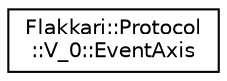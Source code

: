 digraph "Graphical Class Hierarchy"
{
 // LATEX_PDF_SIZE
  edge [fontname="Helvetica",fontsize="10",labelfontname="Helvetica",labelfontsize="10"];
  node [fontname="Helvetica",fontsize="10",shape=record];
  rankdir="LR";
  Node0 [label="Flakkari::Protocol\l::V_0::EventAxis",height=0.2,width=0.4,color="black", fillcolor="white", style="filled",URL="$db/d3a/structFlakkari_1_1Protocol_1_1V__0_1_1EventAxis.html",tooltip=" "];
}
